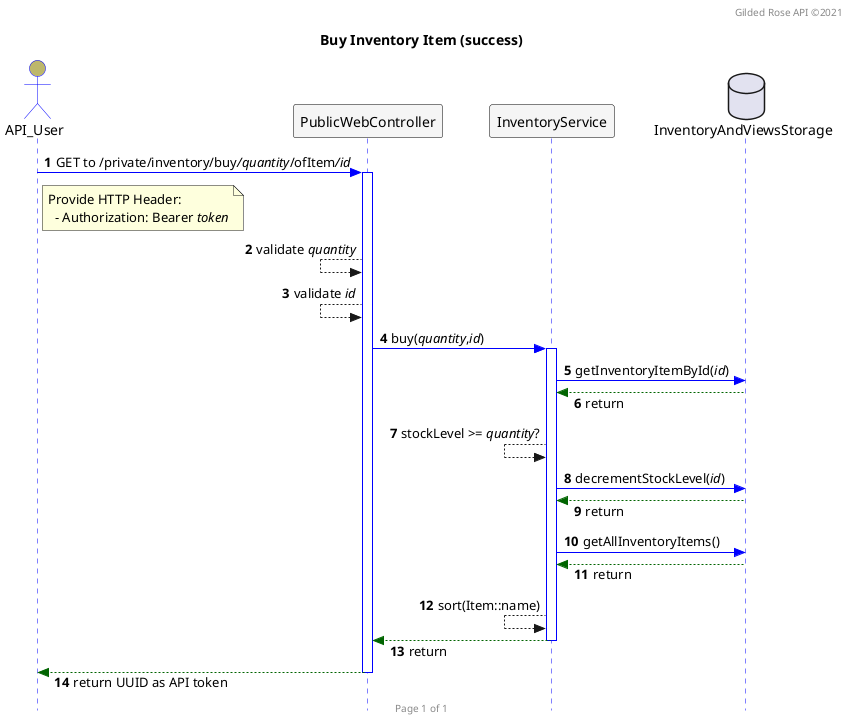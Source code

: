 
@startuml

autonumber
header Gilded Rose API ©2021
footer Page 1 of 1
hide footbox

skinparam responseMessageBelowArrow true
skinparam sequence {
  ActorBackgroundColor DarkKhaki
  ActorBorderColor Blue
  DatabaseBackgroundColor Gray
  DatabaseBorderColor Black
  LifeLineBorderColor Blue
  ParticipantBackgroundColor WhiteSmoke
  ParticipantBorderColor Black
}
skinparam style strictuml

title Buy Inventory Item (success)

actor API_User
participant PublicWebController
participant InventoryService
database InventoryAndViewsStorage

API_User -[#0000FF]> PublicWebController : GET to /private/inventory/buy///quantity///ofItem///id//
note right of API_User
 Provide HTTP Header:
   - Authorization: Bearer //token//
end note
activate PublicWebController
PublicWebController <-- PublicWebController : validate //quantity//
PublicWebController <-- PublicWebController : validate //id//
PublicWebController -[#0000FF]> InventoryService : buy(//quantity//,//id//)
activate InventoryService
InventoryService -[#0000FF]> InventoryAndViewsStorage : getInventoryItemById(//id//)
InventoryService <[#DarkGreen]-- InventoryAndViewsStorage : return
InventoryService <-- InventoryService : stockLevel >= //quantity//?
InventoryService -[#0000FF]> InventoryAndViewsStorage : decrementStockLevel(//id//)
InventoryService <[#DarkGreen]-- InventoryAndViewsStorage : return
InventoryService -[#0000FF]> InventoryAndViewsStorage : getAllInventoryItems()
InventoryService <[#DarkGreen]-- InventoryAndViewsStorage : return
InventoryService <-- InventoryService : sort(Item::name)
PublicWebController <[#DarkGreen]-- InventoryService : return
deactivate InventoryService
API_User <[#DarkGreen]-- PublicWebController : return UUID as API token
deactivate PublicWebController

@enduml
